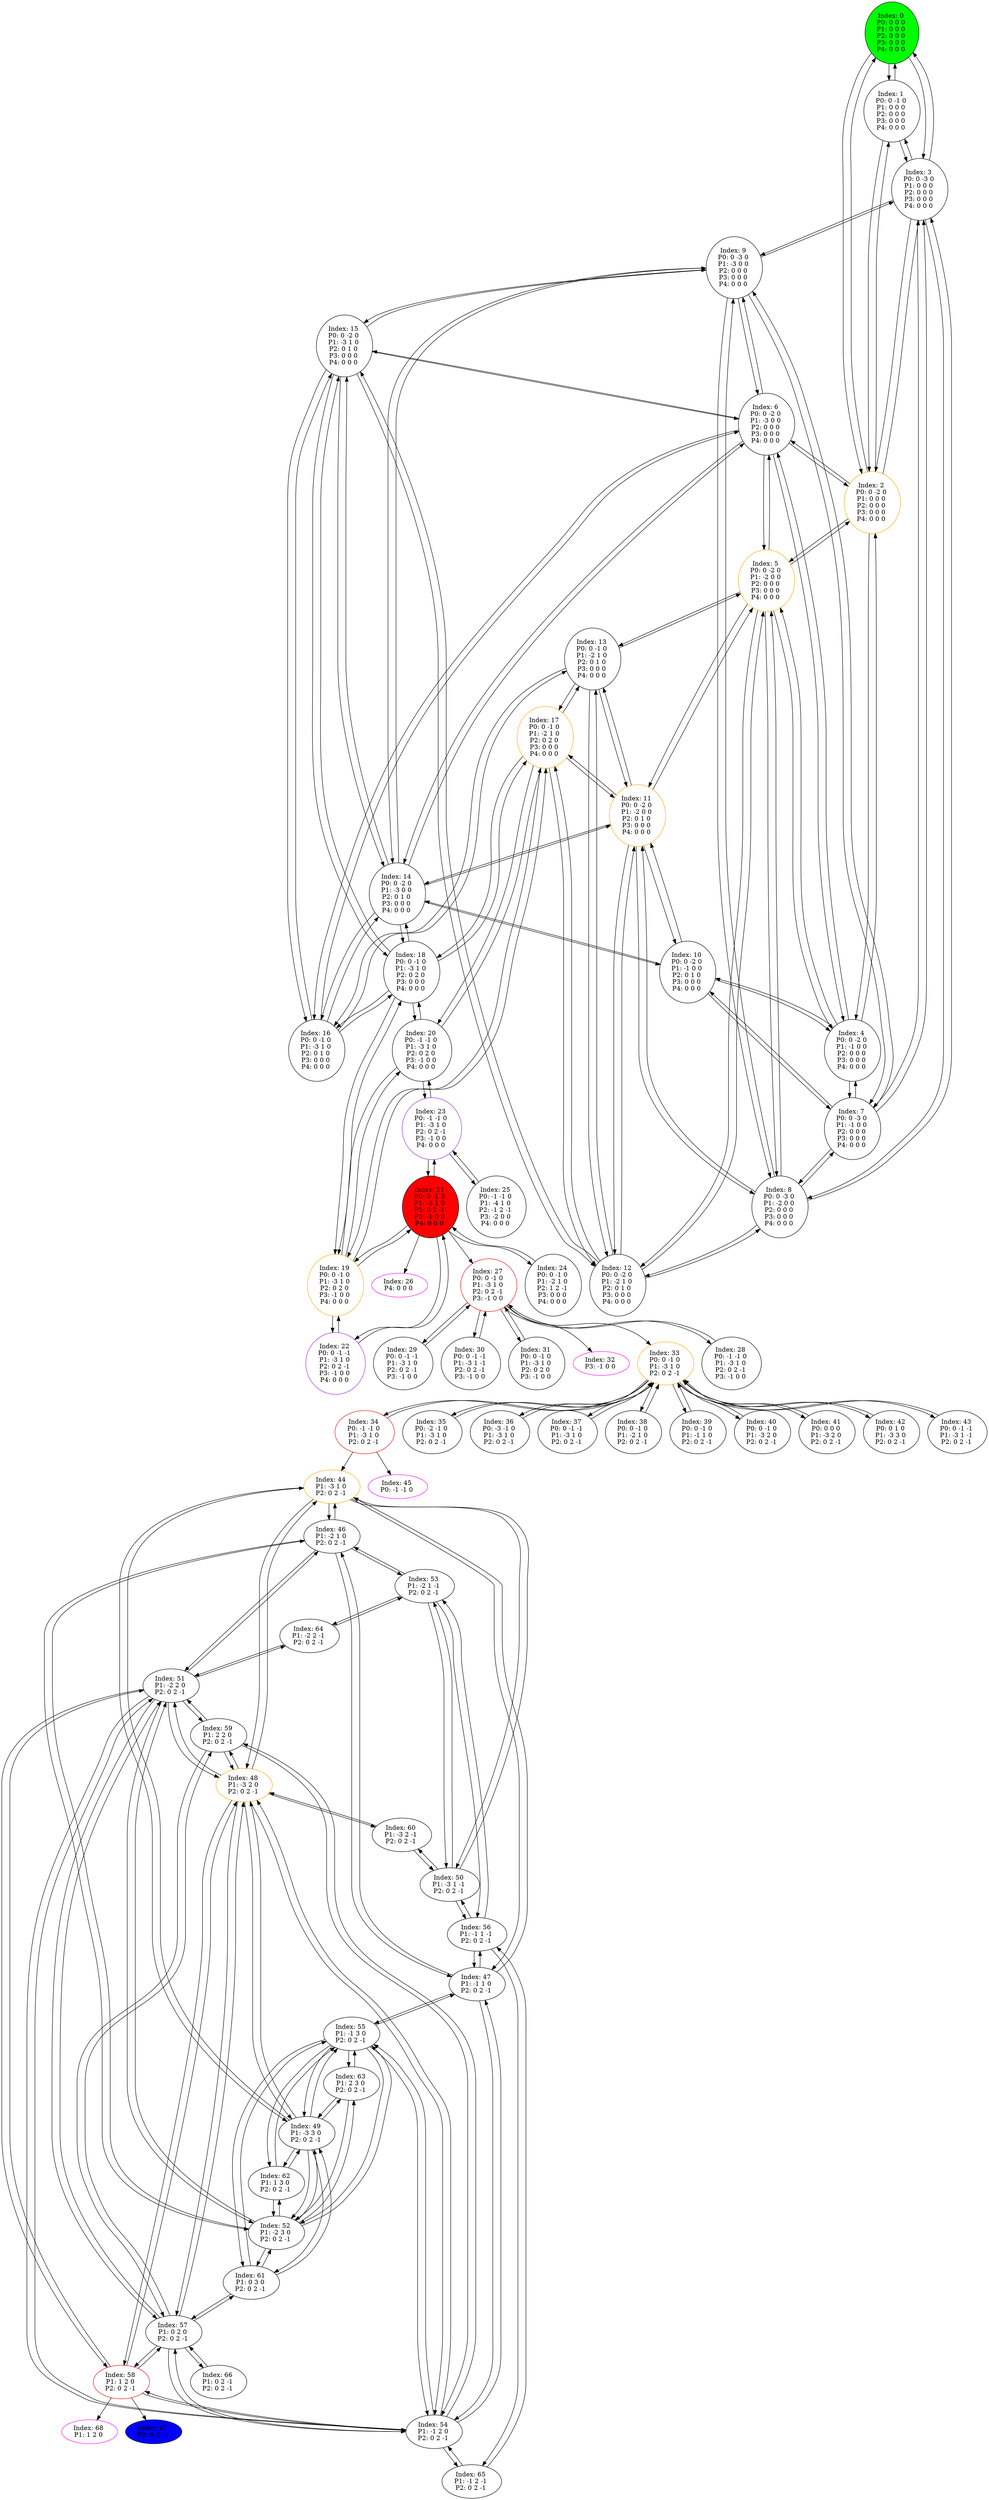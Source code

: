 digraph G {
color = "black"
0[label = "Index: 0 
P0: 0 0 0 
P1: 0 0 0 
P2: 0 0 0 
P3: 0 0 0 
P4: 0 0 0 
", style="filled", fillcolor = "green"]
1[label = "Index: 1 
P0: 0 -1 0 
P1: 0 0 0 
P2: 0 0 0 
P3: 0 0 0 
P4: 0 0 0 
"]
2[label = "Index: 2 
P0: 0 -2 0 
P1: 0 0 0 
P2: 0 0 0 
P3: 0 0 0 
P4: 0 0 0 
", color = "orange"]
3[label = "Index: 3 
P0: 0 -3 0 
P1: 0 0 0 
P2: 0 0 0 
P3: 0 0 0 
P4: 0 0 0 
"]
4[label = "Index: 4 
P0: 0 -2 0 
P1: -1 0 0 
P2: 0 0 0 
P3: 0 0 0 
P4: 0 0 0 
"]
5[label = "Index: 5 
P0: 0 -2 0 
P1: -2 0 0 
P2: 0 0 0 
P3: 0 0 0 
P4: 0 0 0 
", color = "orange"]
6[label = "Index: 6 
P0: 0 -2 0 
P1: -3 0 0 
P2: 0 0 0 
P3: 0 0 0 
P4: 0 0 0 
"]
7[label = "Index: 7 
P0: 0 -3 0 
P1: -1 0 0 
P2: 0 0 0 
P3: 0 0 0 
P4: 0 0 0 
"]
8[label = "Index: 8 
P0: 0 -3 0 
P1: -2 0 0 
P2: 0 0 0 
P3: 0 0 0 
P4: 0 0 0 
"]
9[label = "Index: 9 
P0: 0 -3 0 
P1: -3 0 0 
P2: 0 0 0 
P3: 0 0 0 
P4: 0 0 0 
"]
10[label = "Index: 10 
P0: 0 -2 0 
P1: -1 0 0 
P2: 0 1 0 
P3: 0 0 0 
P4: 0 0 0 
"]
11[label = "Index: 11 
P0: 0 -2 0 
P1: -2 0 0 
P2: 0 1 0 
P3: 0 0 0 
P4: 0 0 0 
", color = "orange"]
12[label = "Index: 12 
P0: 0 -2 0 
P1: -2 1 0 
P2: 0 1 0 
P3: 0 0 0 
P4: 0 0 0 
"]
13[label = "Index: 13 
P0: 0 -1 0 
P1: -2 1 0 
P2: 0 1 0 
P3: 0 0 0 
P4: 0 0 0 
"]
14[label = "Index: 14 
P0: 0 -2 0 
P1: -3 0 0 
P2: 0 1 0 
P3: 0 0 0 
P4: 0 0 0 
"]
15[label = "Index: 15 
P0: 0 -2 0 
P1: -3 1 0 
P2: 0 1 0 
P3: 0 0 0 
P4: 0 0 0 
"]
16[label = "Index: 16 
P0: 0 -1 0 
P1: -3 1 0 
P2: 0 1 0 
P3: 0 0 0 
P4: 0 0 0 
"]
17[label = "Index: 17 
P0: 0 -1 0 
P1: -2 1 0 
P2: 0 2 0 
P3: 0 0 0 
P4: 0 0 0 
", color = "orange"]
18[label = "Index: 18 
P0: 0 -1 0 
P1: -3 1 0 
P2: 0 2 0 
P3: 0 0 0 
P4: 0 0 0 
"]
19[label = "Index: 19 
P0: 0 -1 0 
P1: -3 1 0 
P2: 0 2 0 
P3: -1 0 0 
P4: 0 0 0 
", color = "orange"]
20[label = "Index: 20 
P0: -1 -1 0 
P1: -3 1 0 
P2: 0 2 0 
P3: -1 0 0 
P4: 0 0 0 
"]
21[label = "Index: 21 
P0: 0 -1 0 
P1: -3 1 0 
P2: 0 2 -1 
P3: -1 0 0 
P4: 0 0 0 
", style="filled", fillcolor = "red"]
22[label = "Index: 22 
P0: 0 -1 -1 
P1: -3 1 0 
P2: 0 2 -1 
P3: -1 0 0 
P4: 0 0 0 
", color = "purple"]
23[label = "Index: 23 
P0: -1 -1 0 
P1: -3 1 0 
P2: 0 2 -1 
P3: -1 0 0 
P4: 0 0 0 
", color = "purple"]
24[label = "Index: 24 
P0: 0 -1 0 
P1: -2 1 0 
P2: 1 2 -1 
P3: 0 0 0 
P4: 0 0 0 
"]
25[label = "Index: 25 
P0: -1 -1 0 
P1: -4 1 0 
P2: -1 2 -1 
P3: -2 0 0 
P4: 0 0 0 
"]
26[label = "Index: 26 
P4: 0 0 0 
", color = "fuchsia"]
27[label = "Index: 27 
P0: 0 -1 0 
P1: -3 1 0 
P2: 0 2 -1 
P3: -1 0 0 
", color = "red"]
28[label = "Index: 28 
P0: -1 -1 0 
P1: -3 1 0 
P2: 0 2 -1 
P3: -1 0 0 
"]
29[label = "Index: 29 
P0: 0 -1 -1 
P1: -3 1 0 
P2: 0 2 -1 
P3: -1 0 0 
"]
30[label = "Index: 30 
P0: 0 -1 -1 
P1: -3 1 -1 
P2: 0 2 -1 
P3: -1 0 0 
"]
31[label = "Index: 31 
P0: 0 -1 0 
P1: -3 1 0 
P2: 0 2 0 
P3: -1 0 0 
"]
32[label = "Index: 32 
P3: -1 0 0 
", color = "fuchsia"]
33[label = "Index: 33 
P0: 0 -1 0 
P1: -3 1 0 
P2: 0 2 -1 
", color = "orange"]
34[label = "Index: 34 
P0: -1 -1 0 
P1: -3 1 0 
P2: 0 2 -1 
", color = "red"]
35[label = "Index: 35 
P0: -2 -1 0 
P1: -3 1 0 
P2: 0 2 -1 
"]
36[label = "Index: 36 
P0: -3 -1 0 
P1: -3 1 0 
P2: 0 2 -1 
"]
37[label = "Index: 37 
P0: 0 -1 -1 
P1: -3 1 0 
P2: 0 2 -1 
"]
38[label = "Index: 38 
P0: 0 -1 0 
P1: -2 1 0 
P2: 0 2 -1 
"]
39[label = "Index: 39 
P0: 0 -1 0 
P1: -1 1 0 
P2: 0 2 -1 
"]
40[label = "Index: 40 
P0: 0 -1 0 
P1: -3 2 0 
P2: 0 2 -1 
"]
41[label = "Index: 41 
P0: 0 0 0 
P1: -3 2 0 
P2: 0 2 -1 
"]
42[label = "Index: 42 
P0: 0 1 0 
P1: -3 3 0 
P2: 0 2 -1 
"]
43[label = "Index: 43 
P0: 0 -1 -1 
P1: -3 1 -1 
P2: 0 2 -1 
"]
44[label = "Index: 44 
P1: -3 1 0 
P2: 0 2 -1 
", color = "orange"]
45[label = "Index: 45 
P0: -1 -1 0 
", color = "fuchsia"]
46[label = "Index: 46 
P1: -2 1 0 
P2: 0 2 -1 
"]
47[label = "Index: 47 
P1: -1 1 0 
P2: 0 2 -1 
"]
48[label = "Index: 48 
P1: -3 2 0 
P2: 0 2 -1 
", color = "orange"]
49[label = "Index: 49 
P1: -3 3 0 
P2: 0 2 -1 
"]
50[label = "Index: 50 
P1: -3 1 -1 
P2: 0 2 -1 
"]
51[label = "Index: 51 
P1: -2 2 0 
P2: 0 2 -1 
"]
52[label = "Index: 52 
P1: -2 3 0 
P2: 0 2 -1 
"]
53[label = "Index: 53 
P1: -2 1 -1 
P2: 0 2 -1 
"]
54[label = "Index: 54 
P1: -1 2 0 
P2: 0 2 -1 
"]
55[label = "Index: 55 
P1: -1 3 0 
P2: 0 2 -1 
"]
56[label = "Index: 56 
P1: -1 1 -1 
P2: 0 2 -1 
"]
57[label = "Index: 57 
P1: 0 2 0 
P2: 0 2 -1 
"]
58[label = "Index: 58 
P1: 1 2 0 
P2: 0 2 -1 
", color = "red"]
59[label = "Index: 59 
P1: 2 2 0 
P2: 0 2 -1 
"]
60[label = "Index: 60 
P1: -3 2 -1 
P2: 0 2 -1 
"]
61[label = "Index: 61 
P1: 0 3 0 
P2: 0 2 -1 
"]
62[label = "Index: 62 
P1: 1 3 0 
P2: 0 2 -1 
"]
63[label = "Index: 63 
P1: 2 3 0 
P2: 0 2 -1 
"]
64[label = "Index: 64 
P1: -2 2 -1 
P2: 0 2 -1 
"]
65[label = "Index: 65 
P1: -1 2 -1 
P2: 0 2 -1 
"]
66[label = "Index: 66 
P1: 0 2 -1 
P2: 0 2 -1 
"]
67[label = "Index: 67 
P2: 0 2 -1 
", style="filled", fillcolor = "blue"]
68[label = "Index: 68 
P1: 1 2 0 
", color = "fuchsia"]
0 -> 1
0 -> 2
0 -> 3

1 -> 0
1 -> 2
1 -> 3

2 -> 0
2 -> 1
2 -> 3
2 -> 4
2 -> 5
2 -> 6

3 -> 0
3 -> 1
3 -> 2
3 -> 7
3 -> 8
3 -> 9

4 -> 2
4 -> 7
4 -> 5
4 -> 6
4 -> 10

5 -> 2
5 -> 4
5 -> 8
5 -> 6
5 -> 11
5 -> 12
5 -> 13

6 -> 2
6 -> 4
6 -> 5
6 -> 9
6 -> 14
6 -> 15
6 -> 16

7 -> 3
7 -> 4
7 -> 8
7 -> 9
7 -> 10

8 -> 3
8 -> 5
8 -> 7
8 -> 9
8 -> 11
8 -> 12

9 -> 3
9 -> 6
9 -> 7
9 -> 8
9 -> 14
9 -> 15

10 -> 4
10 -> 7
10 -> 11
10 -> 14

11 -> 5
11 -> 8
11 -> 10
11 -> 14
11 -> 12
11 -> 13
11 -> 17

12 -> 5
12 -> 8
12 -> 11
12 -> 13
12 -> 15
12 -> 17

13 -> 5
13 -> 11
13 -> 12
13 -> 16
13 -> 17

14 -> 6
14 -> 9
14 -> 10
14 -> 11
14 -> 15
14 -> 16
14 -> 18

15 -> 6
15 -> 9
15 -> 12
15 -> 14
15 -> 16
15 -> 18

16 -> 6
16 -> 13
16 -> 14
16 -> 15
16 -> 18

17 -> 11
17 -> 12
17 -> 13
17 -> 18
17 -> 19
17 -> 20

18 -> 14
18 -> 15
18 -> 16
18 -> 17
18 -> 19
18 -> 20

19 -> 17
19 -> 18
19 -> 20
19 -> 21
19 -> 22

20 -> 17
20 -> 18
20 -> 19
20 -> 23

21 -> 19
21 -> 23
21 -> 22
21 -> 24
21 -> 26
21 -> 27

22 -> 19
22 -> 21

23 -> 20
23 -> 21
23 -> 25

24 -> 21

25 -> 23

27 -> 28
27 -> 29
27 -> 30
27 -> 31
27 -> 32
27 -> 33

28 -> 27

29 -> 27

30 -> 27

31 -> 27

33 -> 34
33 -> 35
33 -> 36
33 -> 37
33 -> 38
33 -> 39
33 -> 40
33 -> 41
33 -> 42
33 -> 43

34 -> 33
34 -> 44
34 -> 45

35 -> 33

36 -> 33

37 -> 33

38 -> 33

39 -> 33

40 -> 33

41 -> 33

42 -> 33

43 -> 33

44 -> 46
44 -> 47
44 -> 48
44 -> 49
44 -> 50

46 -> 44
46 -> 47
46 -> 51
46 -> 52
46 -> 53

47 -> 44
47 -> 46
47 -> 54
47 -> 55
47 -> 56

48 -> 44
48 -> 51
48 -> 54
48 -> 57
48 -> 58
48 -> 59
48 -> 49
48 -> 60

49 -> 44
49 -> 48
49 -> 52
49 -> 55
49 -> 61
49 -> 62
49 -> 63

50 -> 44
50 -> 53
50 -> 56
50 -> 60

51 -> 46
51 -> 48
51 -> 54
51 -> 57
51 -> 58
51 -> 59
51 -> 52
51 -> 64

52 -> 46
52 -> 49
52 -> 51
52 -> 55
52 -> 61
52 -> 62
52 -> 63

53 -> 46
53 -> 50
53 -> 56
53 -> 64

54 -> 47
54 -> 48
54 -> 51
54 -> 57
54 -> 58
54 -> 59
54 -> 55
54 -> 65

55 -> 47
55 -> 49
55 -> 52
55 -> 54
55 -> 61
55 -> 62
55 -> 63

56 -> 47
56 -> 50
56 -> 53
56 -> 65

57 -> 48
57 -> 51
57 -> 54
57 -> 58
57 -> 59
57 -> 61
57 -> 66

58 -> 48
58 -> 51
58 -> 54
58 -> 57
58 -> 67
58 -> 68

59 -> 48
59 -> 51
59 -> 54
59 -> 57

60 -> 48
60 -> 50

61 -> 49
61 -> 52
61 -> 55
61 -> 57

62 -> 49
62 -> 52
62 -> 55

63 -> 49
63 -> 52
63 -> 55

64 -> 51
64 -> 53

65 -> 54
65 -> 56

66 -> 57

}
